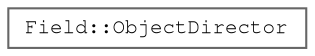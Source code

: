 digraph "Graphical Class Hierarchy"
{
 // LATEX_PDF_SIZE
  bgcolor="transparent";
  edge [fontname=FreeMono,fontsize=10,labelfontname=FreeMono,labelfontsize=10];
  node [fontname=FreeMono,fontsize=10,shape=box,height=0.2,width=0.4];
  rankdir="LR";
  Node0 [label="Field::ObjectDirector",height=0.2,width=0.4,color="grey40", fillcolor="white", style="filled",URL="$class_field_1_1_object_director.html",tooltip=" "];
}
